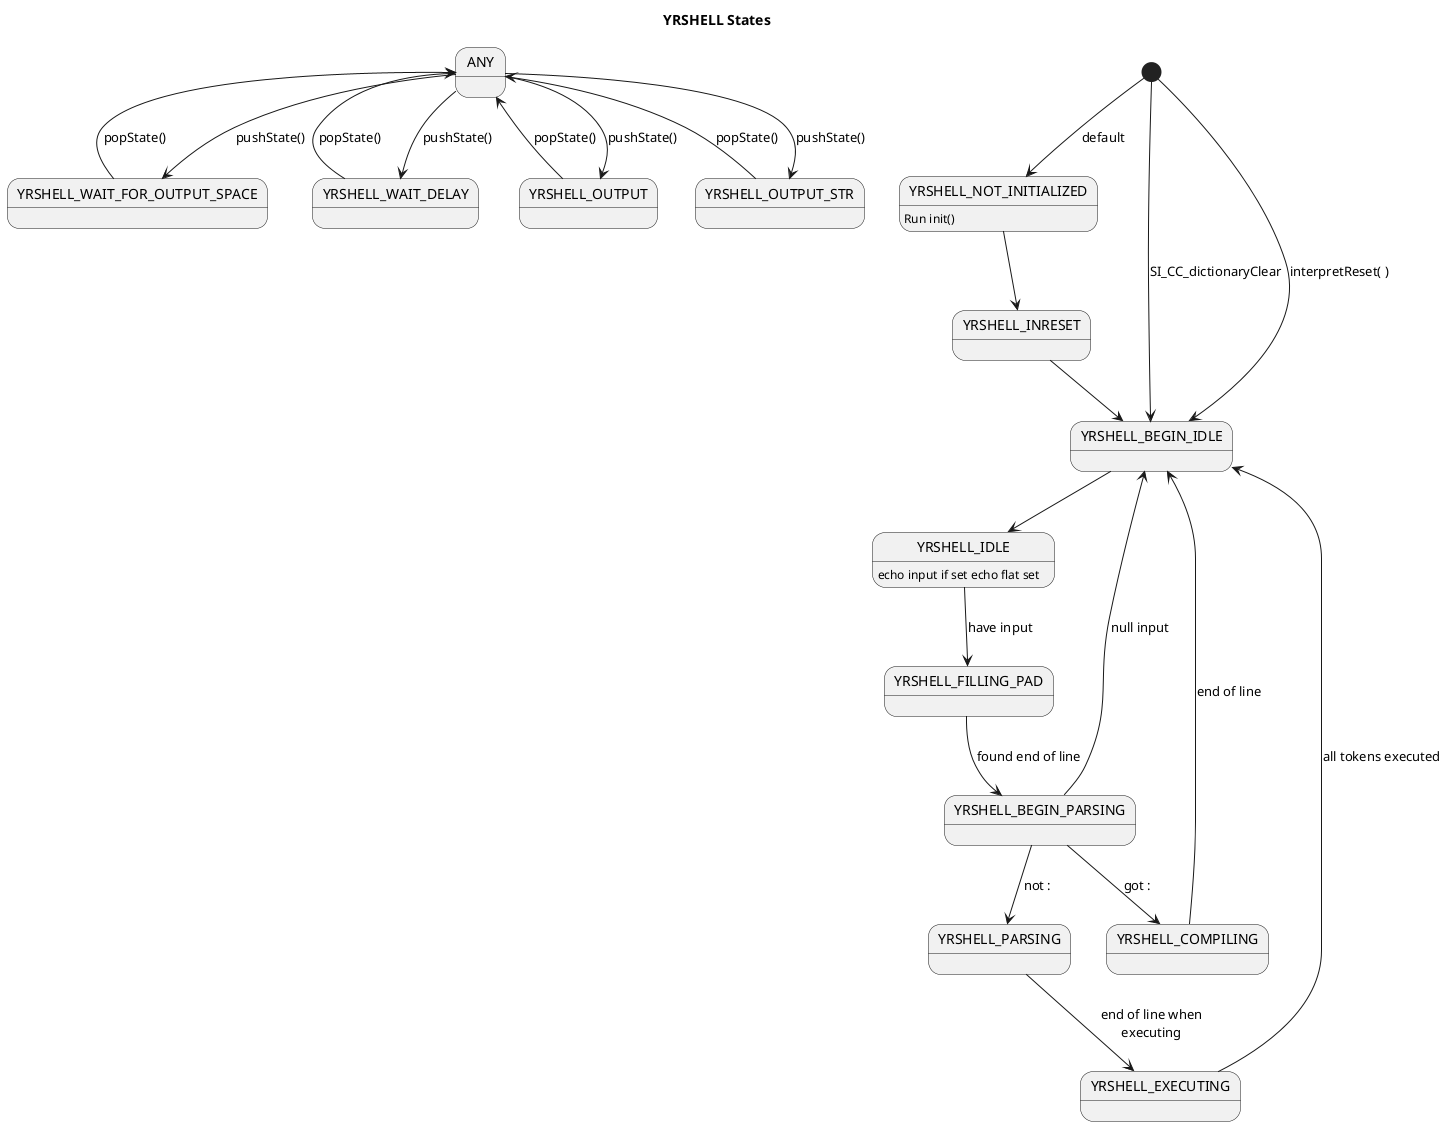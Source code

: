 @startuml YRSHELL States

title YRSHELL States
skinparam MaxMessageSize 150
skinparam sequence {
    BoxBorderColor White
    ActorBackgroundColor White
    ParticipantBackgroundColor White
    NoteBackgroundColor LightGrey
}

state YRSHELL_NOT_INITIALIZED : Run init()
state YRSHELL_INRESET
state YRSHELL_BEGIN_IDLE
state YRSHELL_IDLE 
    YRSHELL_IDLE : echo input if set echo flat set
state YRSHELL_FILLING_PAD
state YRSHELL_BEGIN_PARSING
state YRSHELL_PARSING
state YRSHELL_COMPILING
state YRSHELL_EXECUTING

' these are only ever pushed
state YRSHELL_WAIT_FOR_OUTPUT_SPACE /' something '/
state YRSHELL_OUTPUT
state YRSHELL_OUTPUT_STR

[*] --> YRSHELL_NOT_INITIALIZED : default
YRSHELL_NOT_INITIALIZED --> YRSHELL_INRESET 
YRSHELL_INRESET --> YRSHELL_BEGIN_IDLE 
YRSHELL_BEGIN_IDLE --> YRSHELL_IDLE
YRSHELL_IDLE --> YRSHELL_FILLING_PAD : have input
YRSHELL_FILLING_PAD --> YRSHELL_BEGIN_PARSING : found end of line
YRSHELL_BEGIN_PARSING --> YRSHELL_BEGIN_IDLE : null input
YRSHELL_BEGIN_PARSING --> YRSHELL_PARSING : not :
YRSHELL_BEGIN_PARSING --> YRSHELL_COMPILING : got :
YRSHELL_PARSING --> YRSHELL_EXECUTING : end of line when executing
YRSHELL_EXECUTING --> YRSHELL_BEGIN_IDLE : all tokens executed
YRSHELL_COMPILING --> YRSHELL_BEGIN_IDLE : end of line

[*] -->  YRSHELL_BEGIN_IDLE : SI_CC_dictionaryClear
[*] -->  YRSHELL_BEGIN_IDLE : interpretReset( )



' These are pushes
ANY --> YRSHELL_WAIT_FOR_OUTPUT_SPACE : pushState()
ANY <-- YRSHELL_WAIT_FOR_OUTPUT_SPACE : popState()
ANY --> YRSHELL_WAIT_DELAY : pushState()
ANY <-- YRSHELL_WAIT_DELAY : popState()
ANY --> YRSHELL_OUTPUT : pushState()
ANY <-- YRSHELL_OUTPUT : popState()
ANY --> YRSHELL_OUTPUT_STR : pushState()
ANY <-- YRSHELL_OUTPUT_STR : popState()
@enduml